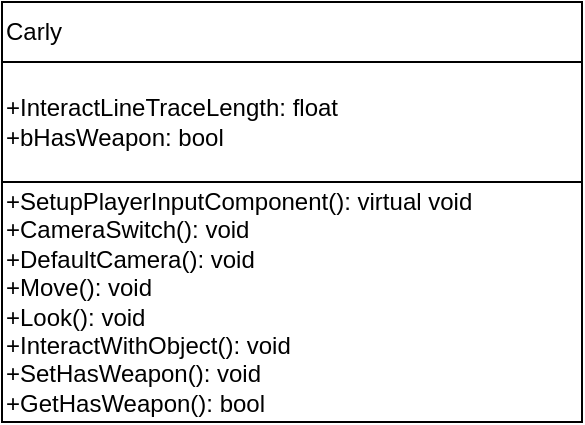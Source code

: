<mxfile version="24.2.5" type="github">
  <diagram id="C5RBs43oDa-KdzZeNtuy" name="Page-1">
    <mxGraphModel dx="698" dy="434" grid="1" gridSize="10" guides="1" tooltips="1" connect="1" arrows="1" fold="1" page="1" pageScale="1" pageWidth="827" pageHeight="1169" math="0" shadow="0">
      <root>
        <mxCell id="WIyWlLk6GJQsqaUBKTNV-0" />
        <mxCell id="WIyWlLk6GJQsqaUBKTNV-1" parent="WIyWlLk6GJQsqaUBKTNV-0" />
        <mxCell id="V3dzcObgZ_ysOxRRDQxj-10" value="Carly" style="rounded=0;whiteSpace=wrap;html=1;align=left;" vertex="1" parent="WIyWlLk6GJQsqaUBKTNV-1">
          <mxGeometry x="70" y="80" width="290" height="30" as="geometry" />
        </mxCell>
        <mxCell id="V3dzcObgZ_ysOxRRDQxj-11" value="+InteractLineTraceLength: float&lt;div&gt;+bHasWeapon: bool&lt;/div&gt;" style="rounded=0;whiteSpace=wrap;html=1;align=left;" vertex="1" parent="WIyWlLk6GJQsqaUBKTNV-1">
          <mxGeometry x="70" y="110" width="290" height="60" as="geometry" />
        </mxCell>
        <mxCell id="V3dzcObgZ_ysOxRRDQxj-12" value="&lt;div&gt;&lt;span style=&quot;background-color: initial;&quot;&gt;+SetupPlayerInputComponent(): virtual void&lt;/span&gt;&lt;br&gt;&lt;/div&gt;&lt;div&gt;+CameraSwitch(): void&lt;/div&gt;&lt;div&gt;+DefaultCamera(): void&lt;/div&gt;&lt;div&gt;+Move(): void&lt;/div&gt;&lt;div&gt;+Look(): void&lt;/div&gt;&lt;div&gt;+InteractWithObject(): void&lt;/div&gt;&lt;div&gt;+SetHasWeapon(): void&lt;/div&gt;&lt;div&gt;+GetHasWeapon(): bool&lt;/div&gt;" style="rounded=0;whiteSpace=wrap;html=1;align=left;" vertex="1" parent="WIyWlLk6GJQsqaUBKTNV-1">
          <mxGeometry x="70" y="170" width="290" height="120" as="geometry" />
        </mxCell>
      </root>
    </mxGraphModel>
  </diagram>
</mxfile>
